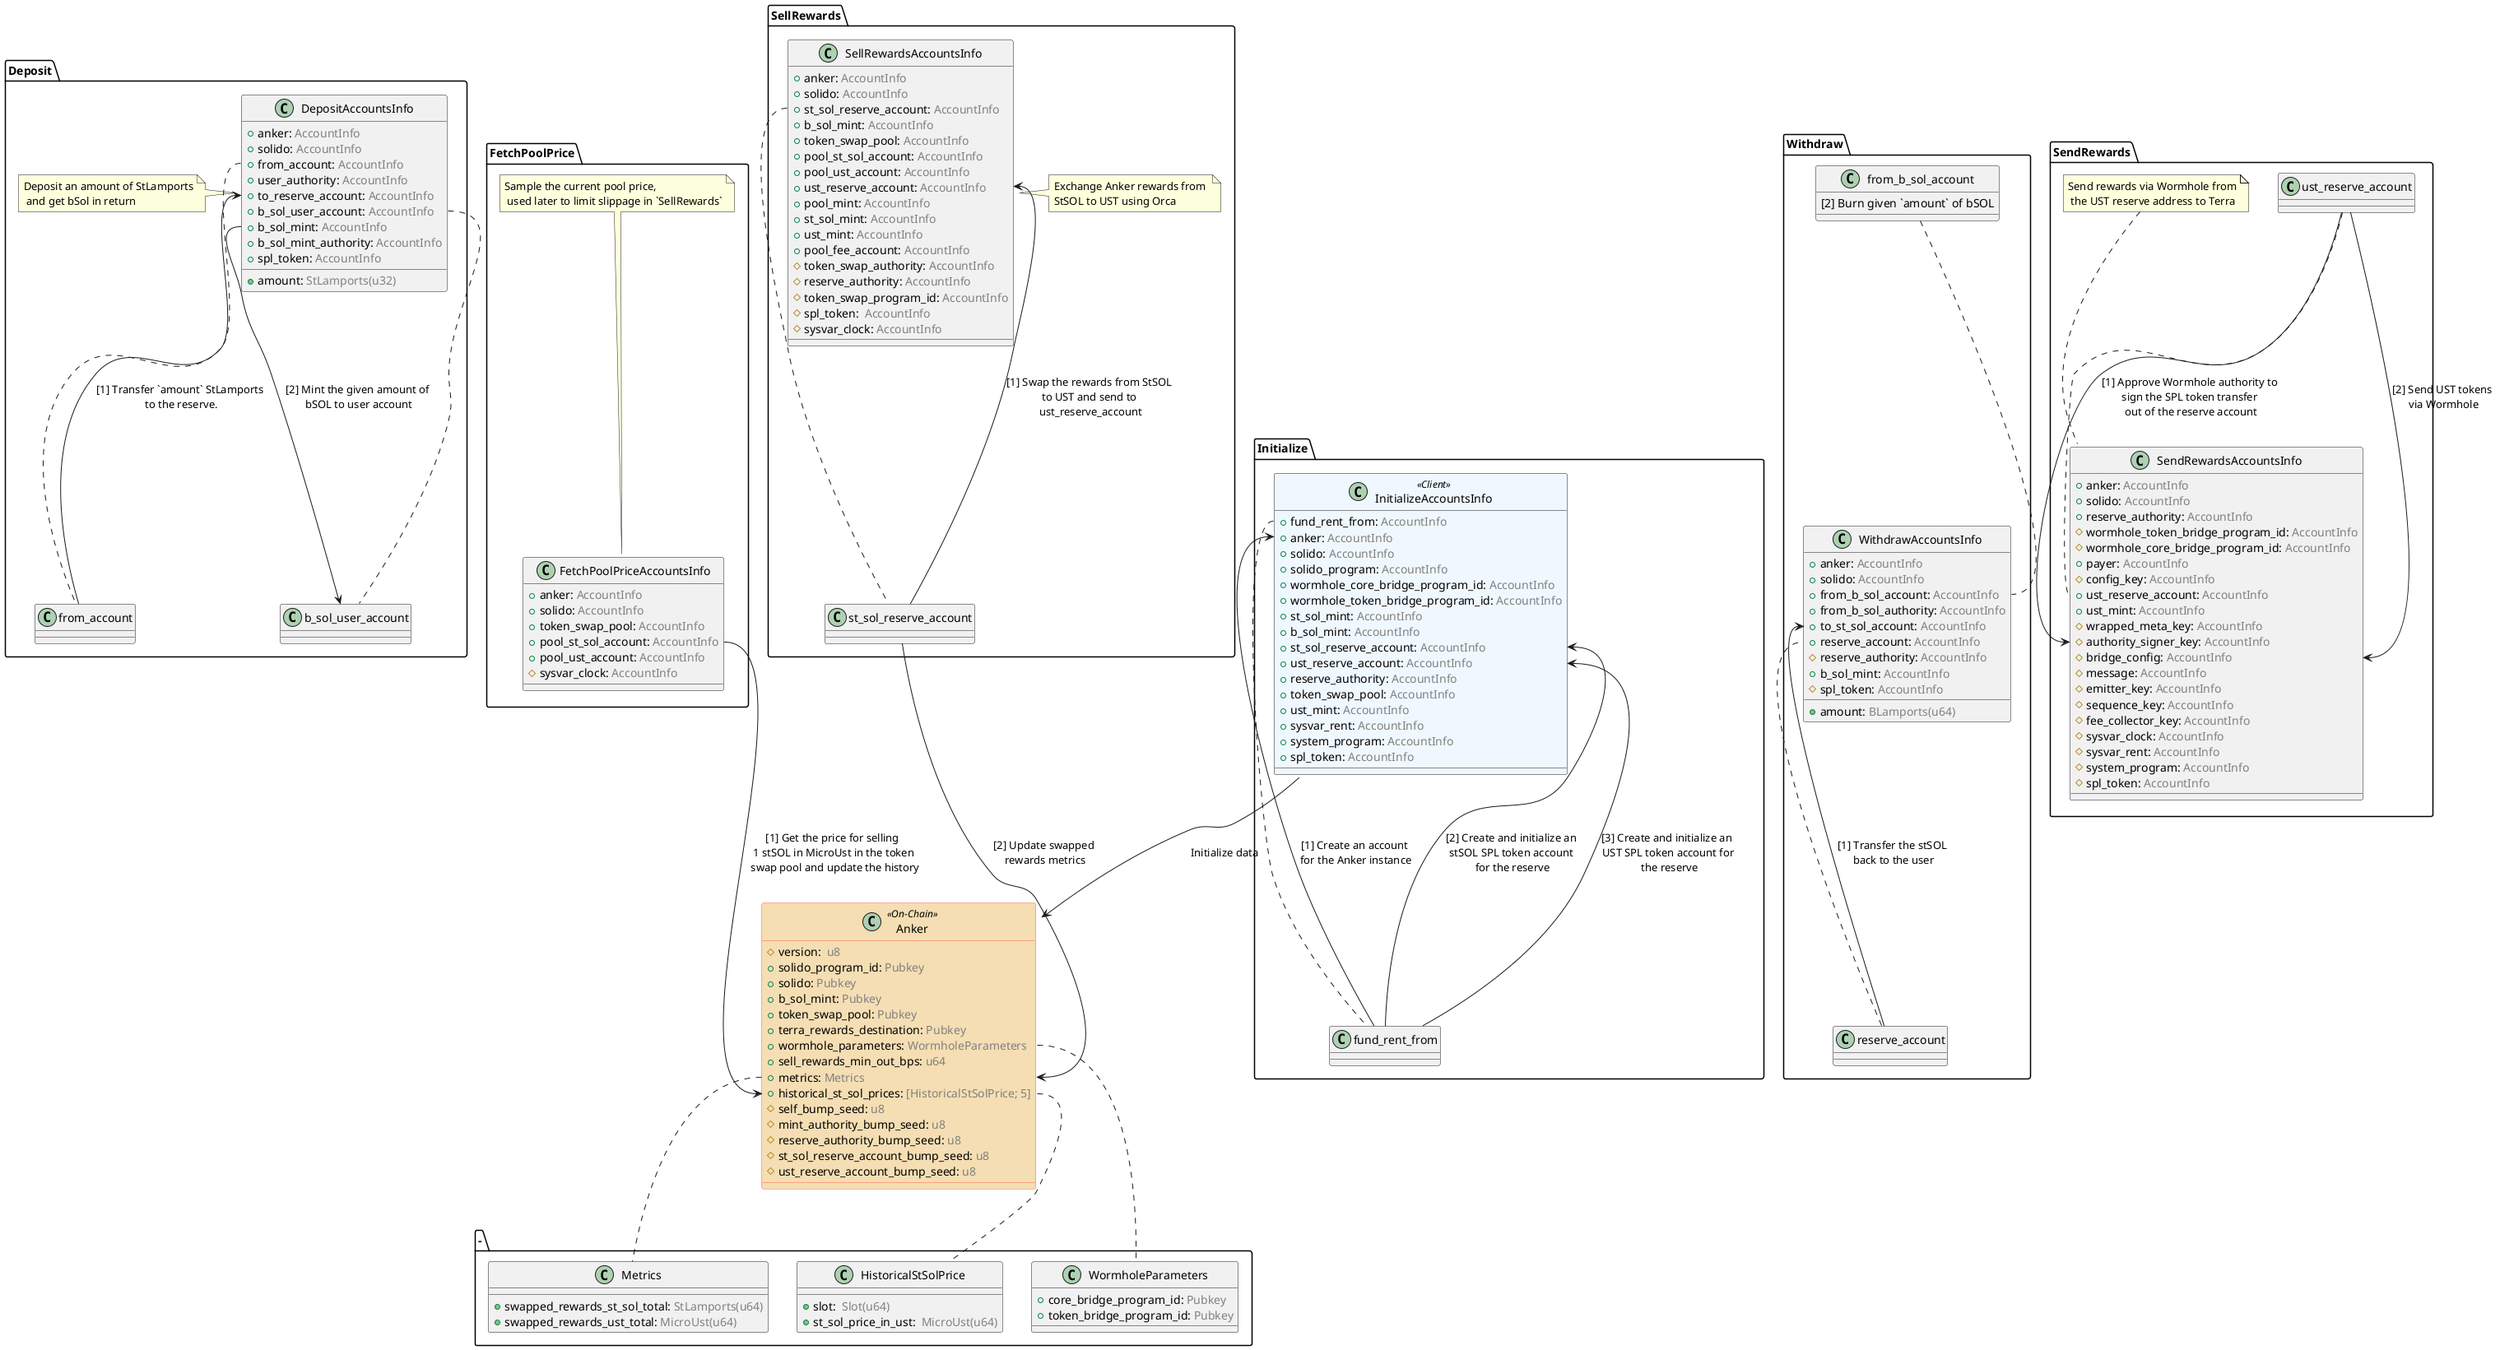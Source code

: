 @startuml SoLido program
allow_mixing

skinparam class {
  BackgroundColor<<On-Chain>> Wheat
  BorderColor<<On-Chain>> Tomato
  BackgroundColor<<Client>> aliceblue
  BorderColor<<On-Client>> aliceblue
}

skinparam stereotypeCBackgroundColor<< On-Chain >> DimGray

class Anker <<On-Chain>> {
  # version: <font color="grey"> u8
  + solido_program_id: <font color="grey">Pubkey
  + solido: <font color="grey">Pubkey
  + b_sol_mint: <font color="grey">Pubkey
  + token_swap_pool: <font color="grey">Pubkey
  + terra_rewards_destination: <font color="grey">Pubkey
  + wormhole_parameters: <font color="grey">WormholeParameters
  + sell_rewards_min_out_bps: <font color="grey">u64
  + metrics: <font color="grey">Metrics
  + historical_st_sol_prices: <font color="grey">[HistoricalStSolPrice; 5]
  # self_bump_seed: <font color="grey">u8
  # mint_authority_bump_seed: <font color="grey">u8
  # reserve_authority_bump_seed: <font color="grey">u8
  # st_sol_reserve_account_bump_seed: <font color="grey">u8
  # ust_reserve_account_bump_seed: <font color="grey">u8
}

package "-" {

  class WormholeParameters {
    +core_bridge_program_id: <font color="grey">Pubkey
    +token_bridge_program_id: <font color="grey">Pubkey
  }

  class Metrics {
    +swapped_rewards_st_sol_total: <font color="grey">StLamports(u64)
    +swapped_rewards_ust_total: <font color="grey">MicroUst(u64)
  }

  class HistoricalStSolPrice {
    +slot:  <font color="grey">Slot(u64)
    +st_sol_price_in_ust:  <font color="grey">MicroUst(u64)
  }

  Anker::wormhole_parameters .. WormholeParameters
  Anker::metrics .. Metrics
  Anker::historical_st_sol_prices .. HistoricalStSolPrice
}

package "Initialize" {
  InitializeAccountsInfo --> Anker : Initialize data

  class InitializeAccountsInfo <<Client>> {
    +fund_rent_from: <font color="grey">AccountInfo
    +anker: <font color="grey">AccountInfo
    +solido: <font color="grey">AccountInfo
    +solido_program: <font color="grey">AccountInfo
    +wormhole_core_bridge_program_id: <font color="grey">AccountInfo
    +wormhole_token_bridge_program_id: <font color="grey">AccountInfo
    +st_sol_mint: <font color="grey">AccountInfo
    +b_sol_mint: <font color="grey">AccountInfo
    +st_sol_reserve_account: <font color="grey">AccountInfo
    +ust_reserve_account: <font color="grey">AccountInfo
    +reserve_authority: <font color="grey">AccountInfo
    +token_swap_pool: <font color="grey">AccountInfo
    +ust_mint: <font color="grey">AccountInfo
    +sysvar_rent: <font color="grey">AccountInfo
    +system_program: <font color="grey">AccountInfo
    +spl_token: <font color="grey">AccountInfo
    }

  class fund_rent_from {}

  InitializeAccountsInfo::fund_rent_from .. fund_rent_from
  fund_rent_from -up-> InitializeAccountsInfo::anker : [1] Create an account \nfor the Anker instance
  fund_rent_from -up-> InitializeAccountsInfo::st_sol_reserve_account : [2] Create and initialize an \nstSOL SPL token account \nfor the reserve
  fund_rent_from -up-> InitializeAccountsInfo::ust_reserve_account : [3] Create and initialize an \nUST SPL token account for\n the reserve
}


package Deposit {
  class DepositAccountsInfo {
    +anker: <font color="grey">AccountInfo
    +solido: <font color="grey">AccountInfo
    +from_account: <font color="grey">AccountInfo
    +user_authority: <font color="grey">AccountInfo
    +to_reserve_account: <font color="grey">AccountInfo
    +b_sol_user_account: <font color="grey">AccountInfo
    +b_sol_mint: <font color="grey">AccountInfo
    +b_sol_mint_authority: <font color="grey">AccountInfo
    +spl_token: <font color="grey">AccountInfo
    +{method} amount: <font color="grey">StLamports(u32)
  }
  note left : Deposit an amount of StLamports\n and get bSol in return

  class from_account {}
  class b_sol_user_account {}

  DepositAccountsInfo::from_account .. from_account
  DepositAccountsInfo::b_sol_user_account .. b_sol_user_account
  from_account -up-> DepositAccountsInfo::to_reserve_account : [1] Transfer `amount` StLamports\n to the reserve.
  DepositAccountsInfo::b_sol_mint -up-> b_sol_user_account : [2] Mint the given amount of\n bSOL to user account
}

package FetchPoolPrice {
  class FetchPoolPriceAccountsInfo {
    +anker: <font color="grey">AccountInfo
    +solido: <font color="grey">AccountInfo
    +token_swap_pool: <font color="grey">AccountInfo
    +pool_st_sol_account: <font color="grey">AccountInfo
    +pool_ust_account: <font color="grey">AccountInfo
    #sysvar_clock: <font color="grey">AccountInfo
  }
  note top: Sample the current pool price,\n used later to limit slippage in `SellRewards`

  FetchPoolPriceAccountsInfo::pool_st_sol_account --> Anker::historical_st_sol_prices : [1] Get the price for selling \n1 stSOL in MicroUst in the token\n swap pool and update the history
}

package SellRewards {
  class SellRewardsAccountsInfo {
    +anker: <font color="grey">AccountInfo
    +solido: <font color="grey">AccountInfo
    +st_sol_reserve_account: <font color="grey">AccountInfo
    +b_sol_mint: <font color="grey">AccountInfo
    +token_swap_pool: <font color="grey">AccountInfo
    +pool_st_sol_account: <font color="grey">AccountInfo
    +pool_ust_account: <font color="grey">AccountInfo
    +ust_reserve_account: <font color="grey">AccountInfo
    +pool_mint: <font color="grey">AccountInfo
    +st_sol_mint: <font color="grey">AccountInfo
    +ust_mint: <font color="grey">AccountInfo
    +pool_fee_account: <font color="grey">AccountInfo
    #token_swap_authority: <font color="grey">AccountInfo
    #reserve_authority: <font color="grey">AccountInfo
    #token_swap_program_id: <font color="grey">AccountInfo
    #spl_token:  <font color="grey">AccountInfo
    #sysvar_clock: <font color="grey">AccountInfo
  }
  note right: Exchange Anker rewards from \nStSOL to UST using Orca

  class st_sol_reserve_account {}

  SellRewardsAccountsInfo::st_sol_reserve_account .. st_sol_reserve_account
  st_sol_reserve_account -up-> SellRewardsAccountsInfo::ust_reserve_account : [1] Swap the rewards from StSOL \nto UST and send to \nust_reserve_account
  st_sol_reserve_account --> Anker::metrics : [2] Update swapped \nrewards metrics
}

package Withdraw {
  class WithdrawAccountsInfo {
    +anker: <font color="grey">AccountInfo
    +solido: <font color="grey">AccountInfo
    +from_b_sol_account: <font color="grey">AccountInfo
    +from_b_sol_authority: <font color="grey">AccountInfo
    +to_st_sol_account: <font color="grey">AccountInfo
    +reserve_account: <font color="grey">AccountInfo
    #reserve_authority: <font color="grey">AccountInfo
    +b_sol_mint: <font color="grey">AccountInfo
    #spl_token: <font color="grey">AccountInfo
    +{method} amount: <font color="grey">BLamports(u64)
  }

  class reserve_account {}
  class from_b_sol_account {
    [2] Burn given `amount` of bSOL
  }

  reserve_account .. WithdrawAccountsInfo::reserve_account
  from_b_sol_account .. WithdrawAccountsInfo::from_b_sol_account
  reserve_account -up-> WithdrawAccountsInfo::to_st_sol_account : [1] Transfer the stSOL\n back to the user
}

package SendRewards {
  class SendRewardsAccountsInfo {
    +anker: <font color="grey">AccountInfo
    +solido: <font color="grey">AccountInfo
    +reserve_authority: <font color="grey">AccountInfo
    #wormhole_token_bridge_program_id: <font color="grey">AccountInfo
    #wormhole_core_bridge_program_id: <font color="grey">AccountInfo
    +payer: <font color="grey">AccountInfo
    #config_key: <font color="grey">AccountInfo
    +ust_reserve_account: <font color="grey">AccountInfo
    +ust_mint: <font color="grey">AccountInfo
    #wrapped_meta_key: <font color="grey">AccountInfo
    #authority_signer_key: <font color="grey">AccountInfo
    #bridge_config: <font color="grey">AccountInfo
    #message: <font color="grey">AccountInfo
    #emitter_key: <font color="grey">AccountInfo
    #sequence_key: <font color="grey">AccountInfo
    #fee_collector_key: <font color="grey">AccountInfo
    #sysvar_clock: <font color="grey">AccountInfo
    #sysvar_rent: <font color="grey">AccountInfo
    #system_program: <font color="grey">AccountInfo
    #spl_token: <font color="grey">AccountInfo
  }
  note top: Send rewards via Wormhole from\n the UST reserve address to Terra

  class ust_reserve_account {}

  ust_reserve_account .. SendRewardsAccountsInfo::ust_reserve_account
  ust_reserve_account --> SendRewardsAccountsInfo::authority_signer_key : [1] Approve Wormhole authority to \nsign the SPL token transfer \nout of the reserve account
  ust_reserve_account --> SendRewardsAccountsInfo::bridge_config : [2] Send UST tokens \nvia Wormhole
}

@enduml
